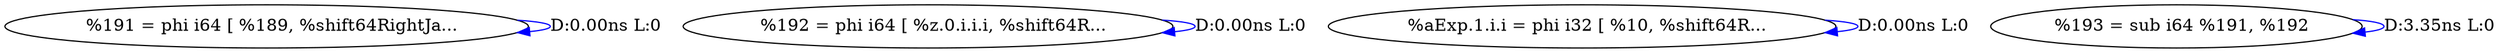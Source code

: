 digraph {
Node0x3100100[label="  %191 = phi i64 [ %189, %shift64RightJa..."];
Node0x3100100 -> Node0x3100100[label="D:0.00ns L:0",color=blue];
Node0x31001e0[label="  %192 = phi i64 [ %z.0.i.i.i, %shift64R..."];
Node0x31001e0 -> Node0x31001e0[label="D:0.00ns L:0",color=blue];
Node0x31002c0[label="  %aExp.1.i.i = phi i32 [ %10, %shift64R..."];
Node0x31002c0 -> Node0x31002c0[label="D:0.00ns L:0",color=blue];
Node0x31003a0[label="  %193 = sub i64 %191, %192"];
Node0x31003a0 -> Node0x31003a0[label="D:3.35ns L:0",color=blue];
}
